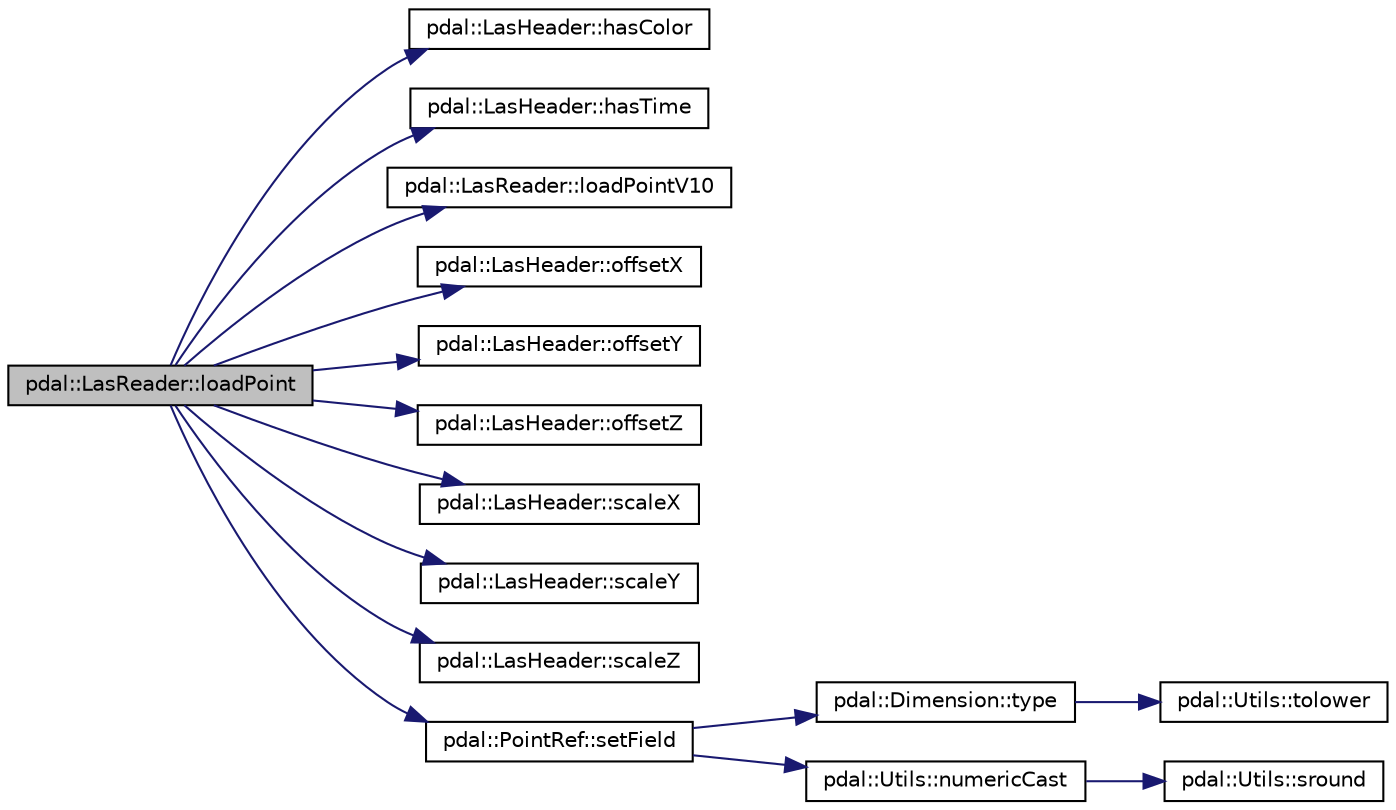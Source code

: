 digraph "pdal::LasReader::loadPoint"
{
  edge [fontname="Helvetica",fontsize="10",labelfontname="Helvetica",labelfontsize="10"];
  node [fontname="Helvetica",fontsize="10",shape=record];
  rankdir="LR";
  Node1 [label="pdal::LasReader::loadPoint",height=0.2,width=0.4,color="black", fillcolor="grey75", style="filled", fontcolor="black"];
  Node1 -> Node2 [color="midnightblue",fontsize="10",style="solid",fontname="Helvetica"];
  Node2 [label="pdal::LasHeader::hasColor",height=0.2,width=0.4,color="black", fillcolor="white", style="filled",URL="$classpdal_1_1LasHeader.html#a6d71059a21e0f08aed6088e92d695739"];
  Node1 -> Node3 [color="midnightblue",fontsize="10",style="solid",fontname="Helvetica"];
  Node3 [label="pdal::LasHeader::hasTime",height=0.2,width=0.4,color="black", fillcolor="white", style="filled",URL="$classpdal_1_1LasHeader.html#a3ad638058d53aca409dadb2b201c23d2"];
  Node1 -> Node4 [color="midnightblue",fontsize="10",style="solid",fontname="Helvetica"];
  Node4 [label="pdal::LasReader::loadPointV10",height=0.2,width=0.4,color="black", fillcolor="white", style="filled",URL="$classpdal_1_1LasReader.html#ac937f8c1bd38ec98d239d7117fa04eb9"];
  Node1 -> Node5 [color="midnightblue",fontsize="10",style="solid",fontname="Helvetica"];
  Node5 [label="pdal::LasHeader::offsetX",height=0.2,width=0.4,color="black", fillcolor="white", style="filled",URL="$classpdal_1_1LasHeader.html#a292f5c8bef1ea8d23dea43db5c78b6dd",tooltip="Get X coordinate offset. "];
  Node1 -> Node6 [color="midnightblue",fontsize="10",style="solid",fontname="Helvetica"];
  Node6 [label="pdal::LasHeader::offsetY",height=0.2,width=0.4,color="black", fillcolor="white", style="filled",URL="$classpdal_1_1LasHeader.html#a34cd245b3a9f00fde139429f6edec046",tooltip="Get Y coordinate offset. "];
  Node1 -> Node7 [color="midnightblue",fontsize="10",style="solid",fontname="Helvetica"];
  Node7 [label="pdal::LasHeader::offsetZ",height=0.2,width=0.4,color="black", fillcolor="white", style="filled",URL="$classpdal_1_1LasHeader.html#a2278f4e98e04aabad142a381605b4438",tooltip="Get Z coordinate offset. "];
  Node1 -> Node8 [color="midnightblue",fontsize="10",style="solid",fontname="Helvetica"];
  Node8 [label="pdal::LasHeader::scaleX",height=0.2,width=0.4,color="black", fillcolor="white", style="filled",URL="$classpdal_1_1LasHeader.html#ae8411758a57266bcd5f5d6141f54be5e",tooltip="Get scale factor for X coordinate. "];
  Node1 -> Node9 [color="midnightblue",fontsize="10",style="solid",fontname="Helvetica"];
  Node9 [label="pdal::LasHeader::scaleY",height=0.2,width=0.4,color="black", fillcolor="white", style="filled",URL="$classpdal_1_1LasHeader.html#a9df1a49e4ee99545a68c9e30e91eac5e",tooltip="Get scale factor for Y coordinate. "];
  Node1 -> Node10 [color="midnightblue",fontsize="10",style="solid",fontname="Helvetica"];
  Node10 [label="pdal::LasHeader::scaleZ",height=0.2,width=0.4,color="black", fillcolor="white", style="filled",URL="$classpdal_1_1LasHeader.html#a924becc1caec416fb80bf62917994321",tooltip="Get scale factor for Z coordinate. "];
  Node1 -> Node11 [color="midnightblue",fontsize="10",style="solid",fontname="Helvetica"];
  Node11 [label="pdal::PointRef::setField",height=0.2,width=0.4,color="black", fillcolor="white", style="filled",URL="$classpdal_1_1PointRef.html#ad482c3195126757878cac8358dc9dccc"];
  Node11 -> Node12 [color="midnightblue",fontsize="10",style="solid",fontname="Helvetica"];
  Node12 [label="pdal::Dimension::type",height=0.2,width=0.4,color="black", fillcolor="white", style="filled",URL="$namespacepdal_1_1Dimension.html#a880d689fed54aa3ded6f88c9e058c5d2"];
  Node12 -> Node13 [color="midnightblue",fontsize="10",style="solid",fontname="Helvetica"];
  Node13 [label="pdal::Utils::tolower",height=0.2,width=0.4,color="black", fillcolor="white", style="filled",URL="$namespacepdal_1_1Utils.html#a5268937cf695835e55392f752dc02cb2"];
  Node11 -> Node14 [color="midnightblue",fontsize="10",style="solid",fontname="Helvetica"];
  Node14 [label="pdal::Utils::numericCast",height=0.2,width=0.4,color="black", fillcolor="white", style="filled",URL="$namespacepdal_1_1Utils.html#a33d614ac71aa03aaa5c10a242c4d14ac"];
  Node14 -> Node15 [color="midnightblue",fontsize="10",style="solid",fontname="Helvetica"];
  Node15 [label="pdal::Utils::sround",height=0.2,width=0.4,color="black", fillcolor="white", style="filled",URL="$namespacepdal_1_1Utils.html#a06833597f1fc4287966cfa0867128e59"];
}
